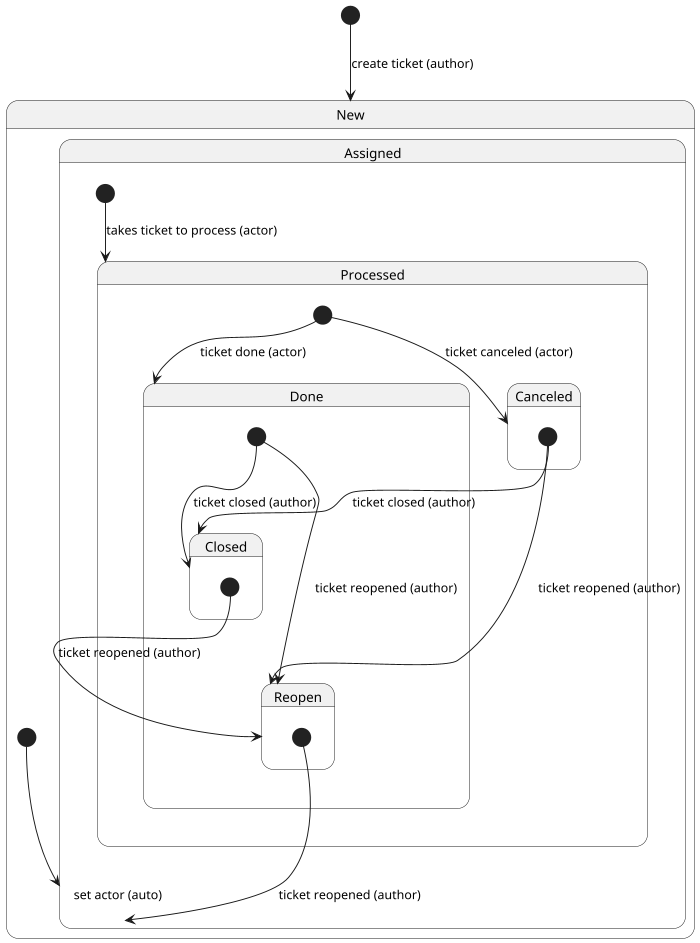 @startuml
scale 700 width
[*] --> New : create ticket (author)
state New {
  [*] --> Assigned : set actor (auto)
}
state Assigned {
  [*] --> Processed : takes ticket to process (actor)
}
state Processed {
  [*] --> Done : ticket done (actor)
  [*] --> Canceled : ticket canceled (actor)
}
state Done {
  [*] --> Closed : ticket closed (author)
  [*] --> Reopen : ticket reopened (author)
}
state Canceled {
  [*] --> Reopen : ticket reopened (author)
  [*] --> Closed : ticket closed (author)
}
state Closed {
  [*] --> Reopen : ticket reopened (author)
}
state Reopen {
  [*] --> Assigned : ticket reopened (author)
}
@enduml